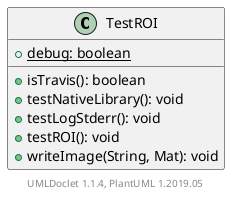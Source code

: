 @startuml

    class TestROI [[TestROI.html]] {
        {static} +debug: boolean
        +isTravis(): boolean
        +testNativeLibrary(): void
        +testLogStderr(): void
        +testROI(): void
        +writeImage(String, Mat): void
    }


    center footer UMLDoclet 1.1.4, PlantUML 1.2019.05
@enduml
